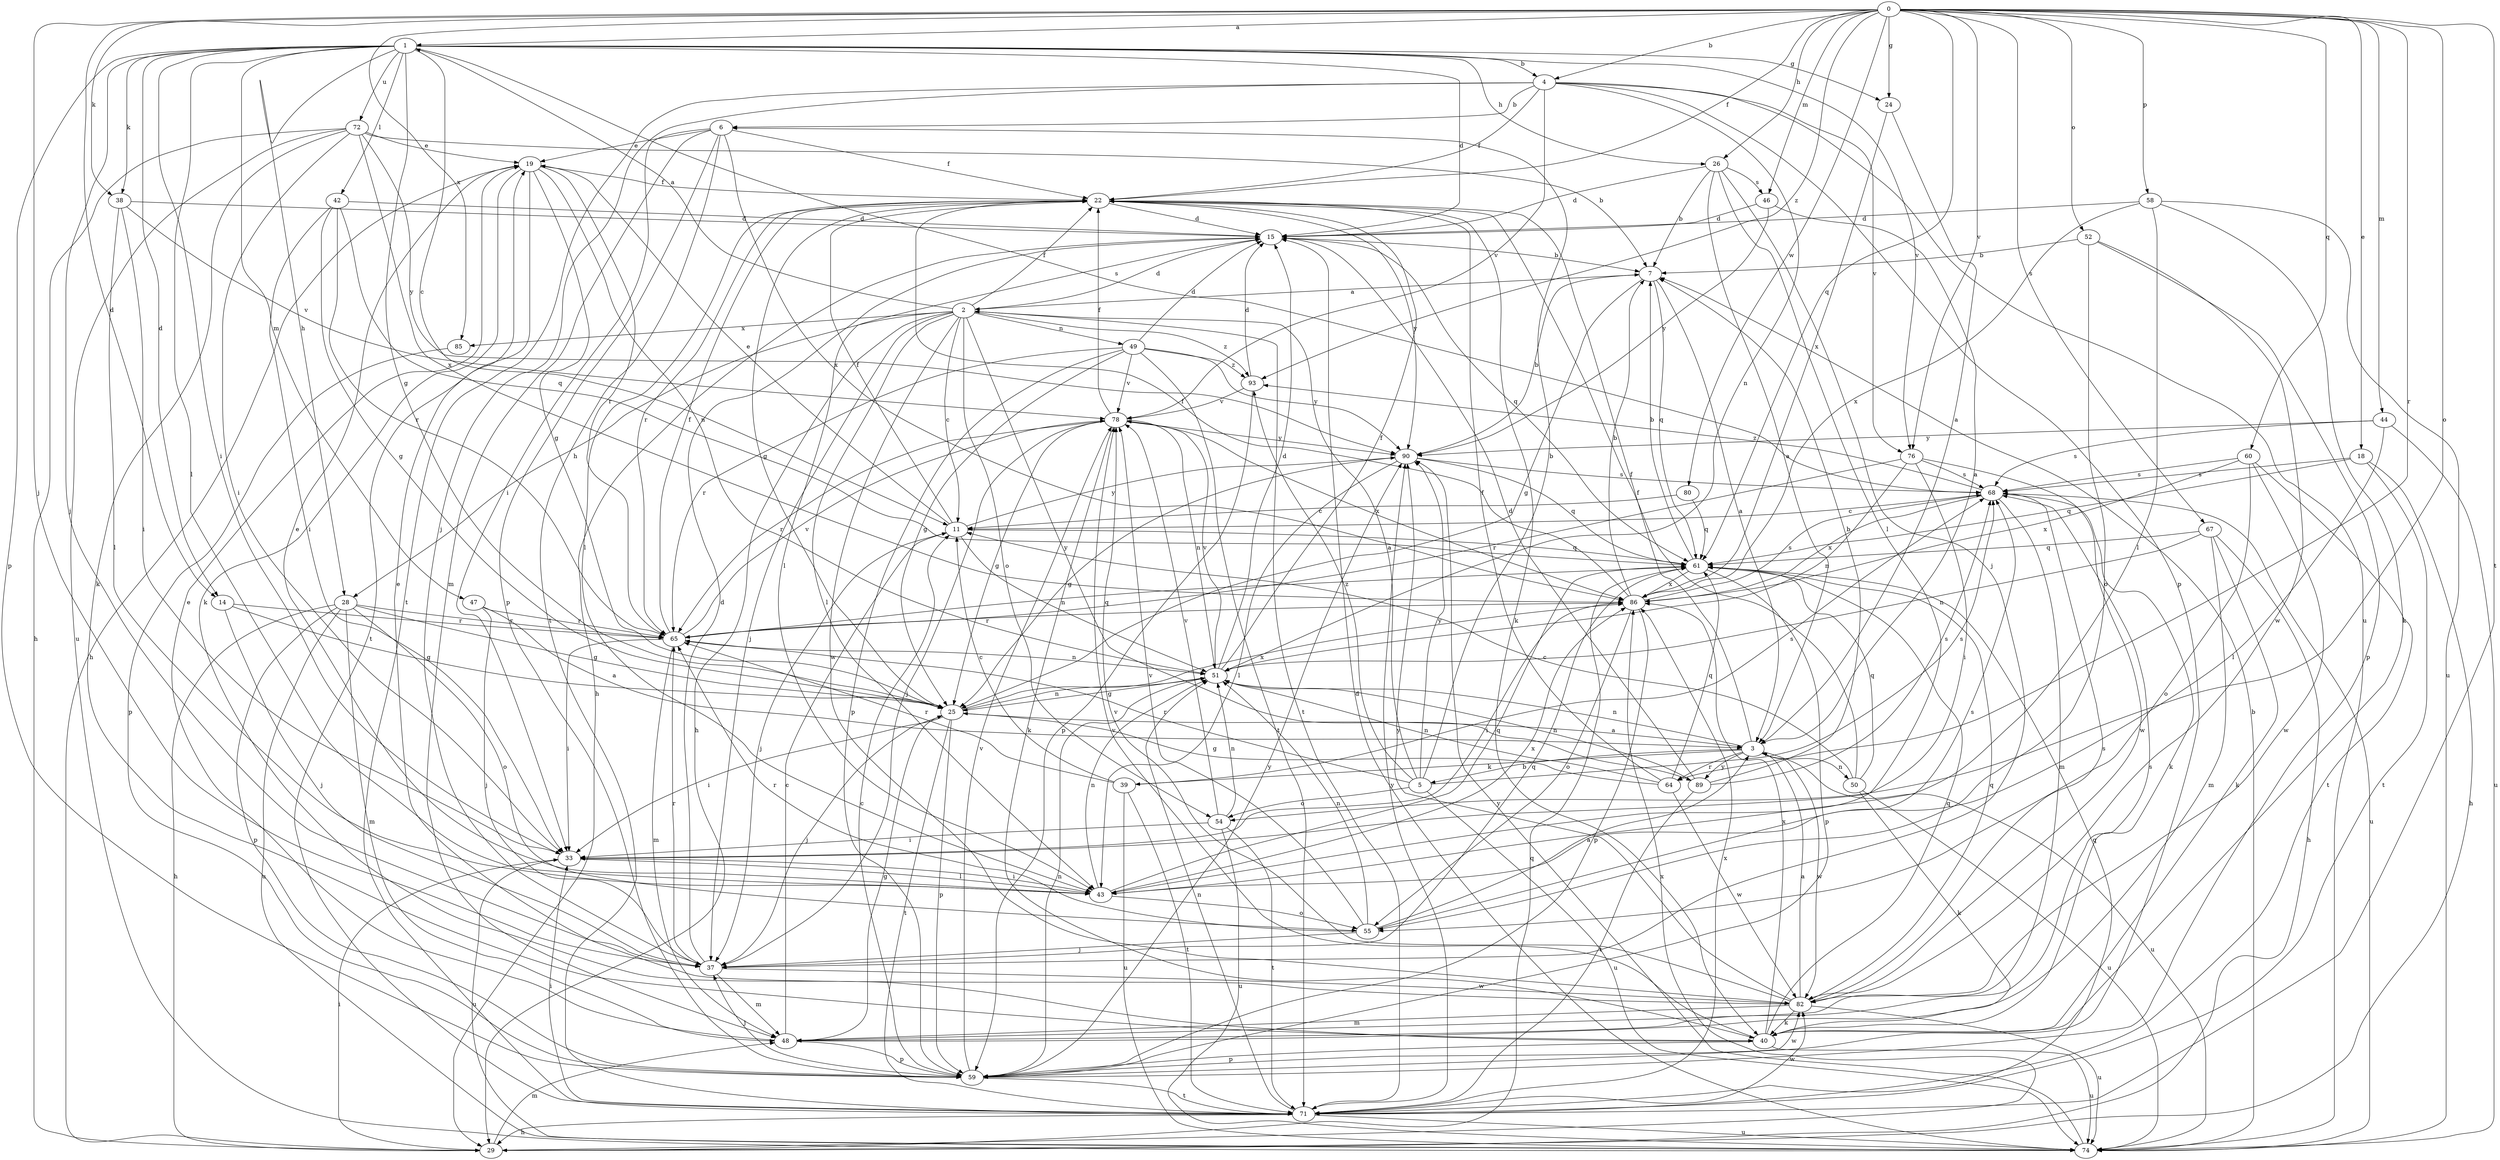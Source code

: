 strict digraph  {
0;
1;
2;
3;
4;
5;
6;
7;
11;
14;
15;
18;
19;
22;
24;
25;
26;
28;
29;
33;
37;
38;
39;
40;
42;
43;
44;
46;
47;
48;
49;
50;
51;
52;
54;
55;
58;
59;
60;
61;
64;
65;
67;
68;
71;
72;
74;
76;
78;
80;
82;
85;
86;
89;
90;
93;
0 -> 1  [label=a];
0 -> 4  [label=b];
0 -> 14  [label=d];
0 -> 18  [label=e];
0 -> 22  [label=f];
0 -> 24  [label=g];
0 -> 26  [label=h];
0 -> 37  [label=j];
0 -> 38  [label=k];
0 -> 44  [label=m];
0 -> 46  [label=m];
0 -> 52  [label=o];
0 -> 54  [label=o];
0 -> 58  [label=p];
0 -> 60  [label=q];
0 -> 61  [label=q];
0 -> 64  [label=r];
0 -> 67  [label=s];
0 -> 71  [label=t];
0 -> 76  [label=v];
0 -> 80  [label=w];
0 -> 85  [label=x];
0 -> 93  [label=z];
1 -> 4  [label=b];
1 -> 11  [label=c];
1 -> 14  [label=d];
1 -> 15  [label=d];
1 -> 24  [label=g];
1 -> 25  [label=g];
1 -> 26  [label=h];
1 -> 28  [label=h];
1 -> 33  [label=i];
1 -> 37  [label=j];
1 -> 38  [label=k];
1 -> 42  [label=l];
1 -> 43  [label=l];
1 -> 47  [label=m];
1 -> 59  [label=p];
1 -> 68  [label=s];
1 -> 72  [label=u];
1 -> 76  [label=v];
2 -> 1  [label=a];
2 -> 11  [label=c];
2 -> 15  [label=d];
2 -> 22  [label=f];
2 -> 28  [label=h];
2 -> 29  [label=h];
2 -> 37  [label=j];
2 -> 43  [label=l];
2 -> 49  [label=n];
2 -> 54  [label=o];
2 -> 71  [label=t];
2 -> 82  [label=w];
2 -> 85  [label=x];
2 -> 89  [label=y];
2 -> 93  [label=z];
3 -> 5  [label=b];
3 -> 22  [label=f];
3 -> 39  [label=k];
3 -> 50  [label=n];
3 -> 51  [label=n];
3 -> 64  [label=r];
3 -> 74  [label=u];
3 -> 82  [label=w];
3 -> 89  [label=y];
4 -> 6  [label=b];
4 -> 22  [label=f];
4 -> 37  [label=j];
4 -> 51  [label=n];
4 -> 59  [label=p];
4 -> 71  [label=t];
4 -> 74  [label=u];
4 -> 76  [label=v];
4 -> 78  [label=v];
5 -> 2  [label=a];
5 -> 6  [label=b];
5 -> 54  [label=o];
5 -> 65  [label=r];
5 -> 68  [label=s];
5 -> 74  [label=u];
5 -> 90  [label=y];
5 -> 93  [label=z];
6 -> 19  [label=e];
6 -> 22  [label=f];
6 -> 33  [label=i];
6 -> 48  [label=m];
6 -> 59  [label=p];
6 -> 71  [label=t];
6 -> 86  [label=x];
7 -> 2  [label=a];
7 -> 3  [label=a];
7 -> 25  [label=g];
7 -> 61  [label=q];
11 -> 19  [label=e];
11 -> 22  [label=f];
11 -> 37  [label=j];
11 -> 51  [label=n];
11 -> 61  [label=q];
11 -> 90  [label=y];
14 -> 25  [label=g];
14 -> 37  [label=j];
14 -> 65  [label=r];
15 -> 7  [label=b];
15 -> 29  [label=h];
15 -> 43  [label=l];
15 -> 61  [label=q];
18 -> 29  [label=h];
18 -> 61  [label=q];
18 -> 68  [label=s];
18 -> 71  [label=t];
19 -> 22  [label=f];
19 -> 25  [label=g];
19 -> 29  [label=h];
19 -> 40  [label=k];
19 -> 51  [label=n];
19 -> 65  [label=r];
19 -> 71  [label=t];
22 -> 15  [label=d];
22 -> 25  [label=g];
22 -> 40  [label=k];
22 -> 43  [label=l];
22 -> 65  [label=r];
22 -> 90  [label=y];
24 -> 3  [label=a];
24 -> 86  [label=x];
25 -> 3  [label=a];
25 -> 33  [label=i];
25 -> 37  [label=j];
25 -> 51  [label=n];
25 -> 59  [label=p];
25 -> 71  [label=t];
25 -> 86  [label=x];
26 -> 3  [label=a];
26 -> 7  [label=b];
26 -> 15  [label=d];
26 -> 37  [label=j];
26 -> 43  [label=l];
26 -> 46  [label=s];
28 -> 25  [label=g];
28 -> 29  [label=h];
28 -> 48  [label=m];
28 -> 55  [label=o];
28 -> 59  [label=p];
28 -> 65  [label=r];
28 -> 74  [label=u];
29 -> 33  [label=i];
29 -> 48  [label=m];
29 -> 61  [label=q];
29 -> 86  [label=x];
33 -> 43  [label=l];
33 -> 74  [label=u];
37 -> 15  [label=d];
37 -> 48  [label=m];
37 -> 61  [label=q];
37 -> 65  [label=r];
37 -> 82  [label=w];
38 -> 15  [label=d];
38 -> 33  [label=i];
38 -> 43  [label=l];
38 -> 78  [label=v];
39 -> 11  [label=c];
39 -> 65  [label=r];
39 -> 68  [label=s];
39 -> 71  [label=t];
39 -> 74  [label=u];
40 -> 59  [label=p];
40 -> 61  [label=q];
40 -> 74  [label=u];
40 -> 78  [label=v];
40 -> 86  [label=x];
42 -> 15  [label=d];
42 -> 25  [label=g];
42 -> 33  [label=i];
42 -> 61  [label=q];
42 -> 65  [label=r];
43 -> 19  [label=e];
43 -> 33  [label=i];
43 -> 51  [label=n];
43 -> 55  [label=o];
43 -> 61  [label=q];
43 -> 86  [label=x];
44 -> 43  [label=l];
44 -> 68  [label=s];
44 -> 74  [label=u];
44 -> 90  [label=y];
46 -> 3  [label=a];
46 -> 15  [label=d];
46 -> 90  [label=y];
47 -> 3  [label=a];
47 -> 37  [label=j];
47 -> 65  [label=r];
48 -> 11  [label=c];
48 -> 19  [label=e];
48 -> 25  [label=g];
48 -> 59  [label=p];
48 -> 68  [label=s];
49 -> 15  [label=d];
49 -> 25  [label=g];
49 -> 59  [label=p];
49 -> 65  [label=r];
49 -> 71  [label=t];
49 -> 78  [label=v];
49 -> 90  [label=y];
49 -> 93  [label=z];
50 -> 11  [label=c];
50 -> 22  [label=f];
50 -> 40  [label=k];
50 -> 61  [label=q];
50 -> 74  [label=u];
51 -> 15  [label=d];
51 -> 22  [label=f];
51 -> 25  [label=g];
51 -> 78  [label=v];
52 -> 7  [label=b];
52 -> 55  [label=o];
52 -> 59  [label=p];
52 -> 82  [label=w];
54 -> 33  [label=i];
54 -> 51  [label=n];
54 -> 71  [label=t];
54 -> 74  [label=u];
54 -> 78  [label=v];
55 -> 3  [label=a];
55 -> 37  [label=j];
55 -> 51  [label=n];
55 -> 65  [label=r];
55 -> 68  [label=s];
55 -> 78  [label=v];
58 -> 15  [label=d];
58 -> 40  [label=k];
58 -> 43  [label=l];
58 -> 74  [label=u];
58 -> 86  [label=x];
59 -> 11  [label=c];
59 -> 37  [label=j];
59 -> 51  [label=n];
59 -> 71  [label=t];
59 -> 78  [label=v];
59 -> 82  [label=w];
59 -> 90  [label=y];
60 -> 55  [label=o];
60 -> 68  [label=s];
60 -> 71  [label=t];
60 -> 82  [label=w];
60 -> 86  [label=x];
61 -> 7  [label=b];
61 -> 59  [label=p];
61 -> 86  [label=x];
64 -> 22  [label=f];
64 -> 25  [label=g];
64 -> 51  [label=n];
64 -> 61  [label=q];
64 -> 82  [label=w];
65 -> 22  [label=f];
65 -> 33  [label=i];
65 -> 48  [label=m];
65 -> 51  [label=n];
65 -> 61  [label=q];
65 -> 78  [label=v];
67 -> 29  [label=h];
67 -> 40  [label=k];
67 -> 48  [label=m];
67 -> 51  [label=n];
67 -> 61  [label=q];
68 -> 11  [label=c];
68 -> 40  [label=k];
68 -> 48  [label=m];
68 -> 74  [label=u];
68 -> 86  [label=x];
68 -> 93  [label=z];
71 -> 29  [label=h];
71 -> 33  [label=i];
71 -> 51  [label=n];
71 -> 61  [label=q];
71 -> 74  [label=u];
71 -> 82  [label=w];
71 -> 86  [label=x];
71 -> 90  [label=y];
72 -> 7  [label=b];
72 -> 19  [label=e];
72 -> 29  [label=h];
72 -> 33  [label=i];
72 -> 40  [label=k];
72 -> 74  [label=u];
72 -> 86  [label=x];
72 -> 90  [label=y];
74 -> 7  [label=b];
74 -> 15  [label=d];
74 -> 90  [label=y];
76 -> 33  [label=i];
76 -> 51  [label=n];
76 -> 65  [label=r];
76 -> 68  [label=s];
76 -> 82  [label=w];
78 -> 22  [label=f];
78 -> 25  [label=g];
78 -> 37  [label=j];
78 -> 40  [label=k];
78 -> 51  [label=n];
78 -> 65  [label=r];
78 -> 86  [label=x];
78 -> 90  [label=y];
80 -> 11  [label=c];
80 -> 61  [label=q];
82 -> 3  [label=a];
82 -> 19  [label=e];
82 -> 40  [label=k];
82 -> 48  [label=m];
82 -> 61  [label=q];
82 -> 68  [label=s];
82 -> 74  [label=u];
82 -> 78  [label=v];
82 -> 90  [label=y];
85 -> 59  [label=p];
86 -> 7  [label=b];
86 -> 22  [label=f];
86 -> 33  [label=i];
86 -> 55  [label=o];
86 -> 59  [label=p];
86 -> 65  [label=r];
86 -> 68  [label=s];
89 -> 7  [label=b];
89 -> 15  [label=d];
89 -> 51  [label=n];
89 -> 68  [label=s];
89 -> 71  [label=t];
90 -> 7  [label=b];
90 -> 25  [label=g];
90 -> 43  [label=l];
90 -> 61  [label=q];
90 -> 68  [label=s];
93 -> 15  [label=d];
93 -> 59  [label=p];
93 -> 78  [label=v];
}
